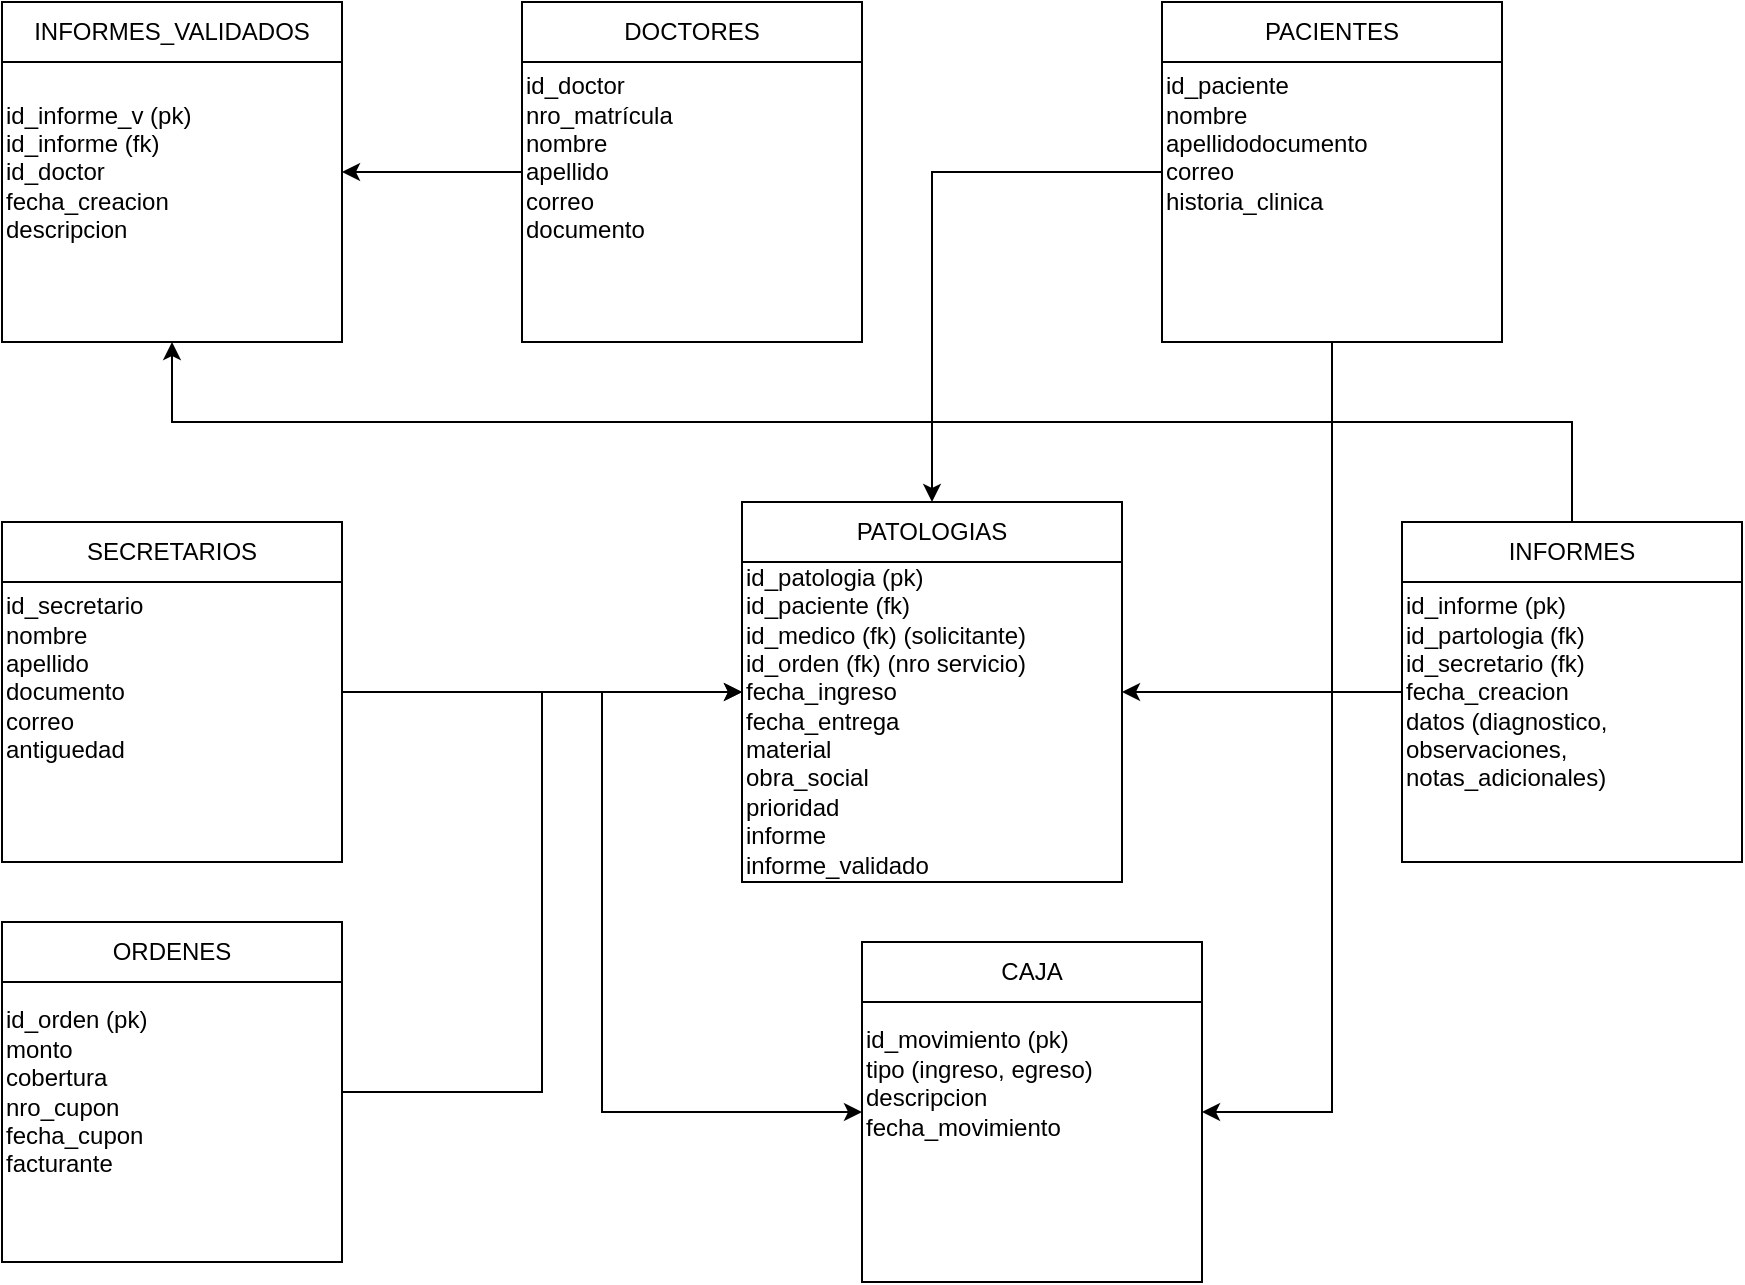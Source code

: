 <mxfile version="26.2.4">
  <diagram name="Page-1" id="f9woN919oMkSvHwLnTK2">
    <mxGraphModel dx="2495" dy="1851" grid="1" gridSize="10" guides="1" tooltips="1" connect="1" arrows="1" fold="1" page="1" pageScale="1" pageWidth="850" pageHeight="1100" math="0" shadow="0">
      <root>
        <mxCell id="0" />
        <mxCell id="1" parent="0" />
        <mxCell id="jzyrCezaXYslwBgBZA3t-1" value="&lt;div&gt;&lt;span style=&quot;background-color: transparent; color: light-dark(rgb(0, 0, 0), rgb(255, 255, 255));&quot;&gt;&lt;br&gt;&lt;/span&gt;&lt;/div&gt;&lt;div&gt;&lt;span style=&quot;background-color: transparent; color: light-dark(rgb(0, 0, 0), rgb(255, 255, 255));&quot;&gt;&lt;br&gt;&lt;/span&gt;&lt;/div&gt;&lt;div&gt;&lt;span style=&quot;background-color: transparent; color: light-dark(rgb(0, 0, 0), rgb(255, 255, 255));&quot;&gt;&lt;br&gt;&lt;/span&gt;&lt;/div&gt;&lt;div&gt;&lt;span style=&quot;background-color: transparent; color: light-dark(rgb(0, 0, 0), rgb(255, 255, 255));&quot;&gt;id_patologia (pk)&lt;/span&gt;&lt;/div&gt;&lt;div&gt;&lt;span style=&quot;background-color: transparent; color: light-dark(rgb(0, 0, 0), rgb(255, 255, 255));&quot;&gt;id_paciente (fk)&lt;/span&gt;&lt;/div&gt;&lt;div&gt;&lt;span style=&quot;background-color: transparent; color: light-dark(rgb(0, 0, 0), rgb(255, 255, 255));&quot;&gt;id_medico (fk) (solicitante)&lt;/span&gt;&lt;/div&gt;&lt;div&gt;&lt;span style=&quot;background-color: transparent; color: light-dark(rgb(0, 0, 0), rgb(255, 255, 255));&quot;&gt;id_orden (fk) (nro servicio)&lt;/span&gt;&lt;/div&gt;&lt;div&gt;&lt;span style=&quot;background-color: transparent; color: light-dark(rgb(0, 0, 0), rgb(255, 255, 255));&quot;&gt;fecha_ingreso&lt;/span&gt;&lt;/div&gt;&lt;div&gt;&lt;span style=&quot;background-color: transparent; color: light-dark(rgb(0, 0, 0), rgb(255, 255, 255));&quot;&gt;fecha_entrega&lt;/span&gt;&lt;/div&gt;&lt;div&gt;material&lt;/div&gt;&lt;div&gt;obra_social&lt;/div&gt;&lt;div&gt;prioridad&lt;/div&gt;&lt;div&gt;informe&lt;/div&gt;&lt;div&gt;informe_validado&lt;/div&gt;&lt;div&gt;&lt;br&gt;&lt;/div&gt;" style="whiteSpace=wrap;html=1;aspect=fixed;flipH=1;flipV=1;align=left;" parent="1" vertex="1">
          <mxGeometry x="240" y="30" width="190" height="190" as="geometry" />
        </mxCell>
        <mxCell id="jzyrCezaXYslwBgBZA3t-4" value="PATOLOGIAS" style="rounded=0;whiteSpace=wrap;html=1;" parent="1" vertex="1">
          <mxGeometry x="240" y="30" width="190" height="30" as="geometry" />
        </mxCell>
        <mxCell id="jzyrCezaXYslwBgBZA3t-5" value="&lt;div&gt;id_doctor&lt;/div&gt;nro_matrícula&lt;div&gt;nombre&lt;/div&gt;&lt;div&gt;apellido&lt;/div&gt;&lt;div&gt;correo&lt;/div&gt;&lt;div&gt;documento&lt;br&gt;&lt;div&gt;&lt;br&gt;&lt;/div&gt;&lt;/div&gt;" style="whiteSpace=wrap;html=1;aspect=fixed;flipH=1;flipV=1;align=left;" parent="1" vertex="1">
          <mxGeometry x="130" y="-220" width="170" height="170" as="geometry" />
        </mxCell>
        <mxCell id="uYpV2VOFGErfWM8a4zOd-9" value="" style="edgeStyle=orthogonalEdgeStyle;rounded=0;orthogonalLoop=1;jettySize=auto;html=1;exitX=0;exitY=0.5;exitDx=0;exitDy=0;" parent="1" source="jzyrCezaXYslwBgBZA3t-5" target="uYpV2VOFGErfWM8a4zOd-3" edge="1">
          <mxGeometry relative="1" as="geometry" />
        </mxCell>
        <mxCell id="jzyrCezaXYslwBgBZA3t-6" value="DOCTORES" style="rounded=0;whiteSpace=wrap;html=1;" parent="1" vertex="1">
          <mxGeometry x="130" y="-220" width="170" height="30" as="geometry" />
        </mxCell>
        <mxCell id="nVbOeIYVw6N5CsfIQIgf-7" style="edgeStyle=orthogonalEdgeStyle;rounded=0;orthogonalLoop=1;jettySize=auto;html=1;entryX=0;entryY=0.5;entryDx=0;entryDy=0;" edge="1" parent="1" source="jzyrCezaXYslwBgBZA3t-7" target="nVbOeIYVw6N5CsfIQIgf-3">
          <mxGeometry relative="1" as="geometry" />
        </mxCell>
        <mxCell id="jzyrCezaXYslwBgBZA3t-7" value="&lt;div&gt;&lt;div&gt;id_secretario&lt;/div&gt;&lt;/div&gt;&lt;div&gt;nombre&lt;/div&gt;&lt;div&gt;apellido&lt;/div&gt;&lt;div&gt;documento&lt;/div&gt;&lt;div&gt;correo&lt;/div&gt;&lt;div&gt;antiguedad&lt;/div&gt;&lt;div&gt;&lt;br&gt;&lt;/div&gt;" style="whiteSpace=wrap;html=1;aspect=fixed;flipH=1;flipV=1;align=left;" parent="1" vertex="1">
          <mxGeometry x="-130" y="40" width="170" height="170" as="geometry" />
        </mxCell>
        <mxCell id="uYpV2VOFGErfWM8a4zOd-6" value="" style="edgeStyle=orthogonalEdgeStyle;rounded=0;orthogonalLoop=1;jettySize=auto;html=1;" parent="1" source="jzyrCezaXYslwBgBZA3t-7" target="jzyrCezaXYslwBgBZA3t-1" edge="1">
          <mxGeometry relative="1" as="geometry" />
        </mxCell>
        <mxCell id="jzyrCezaXYslwBgBZA3t-8" value="SECRETARIOS" style="rounded=0;whiteSpace=wrap;html=1;" parent="1" vertex="1">
          <mxGeometry x="-130" y="40" width="170" height="30" as="geometry" />
        </mxCell>
        <mxCell id="uYpV2VOFGErfWM8a4zOd-10" style="edgeStyle=orthogonalEdgeStyle;rounded=0;orthogonalLoop=1;jettySize=auto;html=1;entryX=0.5;entryY=0;entryDx=0;entryDy=0;" parent="1" source="jzyrCezaXYslwBgBZA3t-9" target="jzyrCezaXYslwBgBZA3t-1" edge="1">
          <mxGeometry relative="1" as="geometry" />
        </mxCell>
        <mxCell id="jzyrCezaXYslwBgBZA3t-9" value="&lt;div&gt;id_paciente&lt;/div&gt;&lt;div&gt;nombre&lt;/div&gt;&lt;div&gt;apellidodocumento&lt;/div&gt;&lt;div&gt;correo&lt;/div&gt;&lt;div&gt;historia_clinica&lt;/div&gt;&lt;div&gt;&lt;br&gt;&lt;div&gt;&lt;br&gt;&lt;/div&gt;&lt;/div&gt;" style="whiteSpace=wrap;html=1;aspect=fixed;flipH=1;flipV=1;align=left;" parent="1" vertex="1">
          <mxGeometry x="450" y="-220" width="170" height="170" as="geometry" />
        </mxCell>
        <mxCell id="nVbOeIYVw6N5CsfIQIgf-5" style="edgeStyle=orthogonalEdgeStyle;rounded=0;orthogonalLoop=1;jettySize=auto;html=1;entryX=1;entryY=0.5;entryDx=0;entryDy=0;exitX=0.5;exitY=1;exitDx=0;exitDy=0;" edge="1" parent="1" source="jzyrCezaXYslwBgBZA3t-9" target="nVbOeIYVw6N5CsfIQIgf-3">
          <mxGeometry relative="1" as="geometry" />
        </mxCell>
        <mxCell id="jzyrCezaXYslwBgBZA3t-10" value="PACIENTES" style="rounded=0;whiteSpace=wrap;html=1;" parent="1" vertex="1">
          <mxGeometry x="450" y="-220" width="170" height="30" as="geometry" />
        </mxCell>
        <mxCell id="uYpV2VOFGErfWM8a4zOd-7" value="" style="edgeStyle=orthogonalEdgeStyle;rounded=0;orthogonalLoop=1;jettySize=auto;html=1;" parent="1" source="uYpV2VOFGErfWM8a4zOd-1" target="jzyrCezaXYslwBgBZA3t-1" edge="1">
          <mxGeometry relative="1" as="geometry" />
        </mxCell>
        <mxCell id="nVbOeIYVw6N5CsfIQIgf-11" value="" style="edgeStyle=orthogonalEdgeStyle;rounded=0;orthogonalLoop=1;jettySize=auto;html=1;entryX=0.5;entryY=1;entryDx=0;entryDy=0;" edge="1" parent="1" source="uYpV2VOFGErfWM8a4zOd-1" target="uYpV2VOFGErfWM8a4zOd-3">
          <mxGeometry relative="1" as="geometry">
            <Array as="points">
              <mxPoint x="655" y="-10" />
              <mxPoint x="-45" y="-10" />
            </Array>
          </mxGeometry>
        </mxCell>
        <mxCell id="uYpV2VOFGErfWM8a4zOd-1" value="&lt;div&gt;&lt;span style=&quot;background-color: transparent; color: light-dark(rgb(0, 0, 0), rgb(255, 255, 255));&quot;&gt;id_informe (pk)&lt;/span&gt;&lt;/div&gt;&lt;div&gt;&lt;span style=&quot;background-color: transparent; color: light-dark(rgb(0, 0, 0), rgb(255, 255, 255));&quot;&gt;id_partologia (fk)&lt;/span&gt;&lt;/div&gt;&lt;div&gt;&lt;span style=&quot;background-color: transparent; color: light-dark(rgb(0, 0, 0), rgb(255, 255, 255));&quot;&gt;id_secretario (fk)&lt;/span&gt;&lt;/div&gt;&lt;div&gt;&lt;span style=&quot;background-color: transparent; color: light-dark(rgb(0, 0, 0), rgb(255, 255, 255));&quot;&gt;fecha_creacion&lt;/span&gt;&lt;/div&gt;&lt;div&gt;datos (diagnostico, observaciones, notas_adicionales)&lt;/div&gt;" style="whiteSpace=wrap;html=1;aspect=fixed;flipH=1;flipV=1;align=left;" parent="1" vertex="1">
          <mxGeometry x="570" y="40" width="170" height="170" as="geometry" />
        </mxCell>
        <mxCell id="uYpV2VOFGErfWM8a4zOd-2" value="INFORMES" style="rounded=0;whiteSpace=wrap;html=1;" parent="1" vertex="1">
          <mxGeometry x="570" y="40" width="170" height="30" as="geometry" />
        </mxCell>
        <mxCell id="uYpV2VOFGErfWM8a4zOd-3" value="&lt;div&gt;&lt;span style=&quot;background-color: transparent; color: light-dark(rgb(0, 0, 0), rgb(255, 255, 255));&quot;&gt;id_informe_v (pk)&lt;/span&gt;&lt;/div&gt;&lt;div&gt;&lt;span style=&quot;background-color: transparent; color: light-dark(rgb(0, 0, 0), rgb(255, 255, 255));&quot;&gt;id_informe (fk)&lt;/span&gt;&lt;/div&gt;&lt;div&gt;id_doctor&lt;/div&gt;&lt;div&gt;&lt;span style=&quot;background-color: transparent; color: light-dark(rgb(0, 0, 0), rgb(255, 255, 255));&quot;&gt;fecha_creacion&lt;/span&gt;&lt;/div&gt;&lt;div&gt;descripcion&lt;/div&gt;" style="whiteSpace=wrap;html=1;aspect=fixed;flipH=1;flipV=1;align=left;" parent="1" vertex="1">
          <mxGeometry x="-130" y="-220" width="170" height="170" as="geometry" />
        </mxCell>
        <mxCell id="uYpV2VOFGErfWM8a4zOd-4" value="INFORMES_VALIDADOS" style="rounded=0;whiteSpace=wrap;html=1;" parent="1" vertex="1">
          <mxGeometry x="-130" y="-220" width="170" height="30" as="geometry" />
        </mxCell>
        <mxCell id="nVbOeIYVw6N5CsfIQIgf-3" value="&lt;div&gt;id_movimiento (pk)&lt;/div&gt;&lt;div&gt;tipo (ingreso, egreso)&lt;/div&gt;&lt;div&gt;descripcion&lt;/div&gt;&lt;div&gt;fecha_movimiento&lt;/div&gt;&lt;div&gt;&lt;br&gt;&lt;div&gt;&lt;br&gt;&lt;/div&gt;&lt;/div&gt;" style="whiteSpace=wrap;html=1;aspect=fixed;flipH=1;flipV=1;align=left;" vertex="1" parent="1">
          <mxGeometry x="300" y="250" width="170" height="170" as="geometry" />
        </mxCell>
        <mxCell id="nVbOeIYVw6N5CsfIQIgf-4" value="CAJA" style="rounded=0;whiteSpace=wrap;html=1;" vertex="1" parent="1">
          <mxGeometry x="300" y="250" width="170" height="30" as="geometry" />
        </mxCell>
        <mxCell id="nVbOeIYVw6N5CsfIQIgf-10" style="edgeStyle=orthogonalEdgeStyle;rounded=0;orthogonalLoop=1;jettySize=auto;html=1;entryX=0;entryY=0.5;entryDx=0;entryDy=0;" edge="1" parent="1" source="nVbOeIYVw6N5CsfIQIgf-8" target="jzyrCezaXYslwBgBZA3t-1">
          <mxGeometry relative="1" as="geometry" />
        </mxCell>
        <mxCell id="nVbOeIYVw6N5CsfIQIgf-8" value="&lt;div&gt;&lt;div&gt;id_orden (pk)&lt;/div&gt;&lt;/div&gt;&lt;div&gt;monto&lt;/div&gt;&lt;div&gt;cobertura&lt;/div&gt;&lt;div&gt;nro_cupon&lt;/div&gt;&lt;div&gt;fecha_cupon&lt;/div&gt;&lt;div&gt;facturante&lt;/div&gt;" style="whiteSpace=wrap;html=1;aspect=fixed;flipH=1;flipV=1;align=left;" vertex="1" parent="1">
          <mxGeometry x="-130" y="240" width="170" height="170" as="geometry" />
        </mxCell>
        <mxCell id="nVbOeIYVw6N5CsfIQIgf-9" value="ORDENES" style="rounded=0;whiteSpace=wrap;html=1;" vertex="1" parent="1">
          <mxGeometry x="-130" y="240" width="170" height="30" as="geometry" />
        </mxCell>
      </root>
    </mxGraphModel>
  </diagram>
</mxfile>
